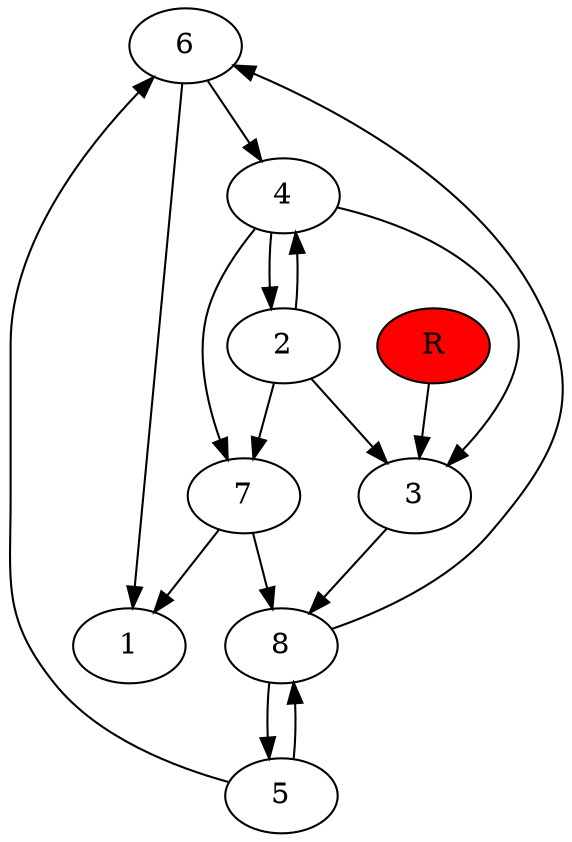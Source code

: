 digraph prb80127 {
	1
	2
	3
	4
	5
	6
	7
	8
	R [fillcolor="#ff0000" style=filled]
	2 -> 3
	2 -> 4
	2 -> 7
	3 -> 8
	4 -> 2
	4 -> 3
	4 -> 7
	5 -> 6
	5 -> 8
	6 -> 1
	6 -> 4
	7 -> 1
	7 -> 8
	8 -> 5
	8 -> 6
	R -> 3
}
